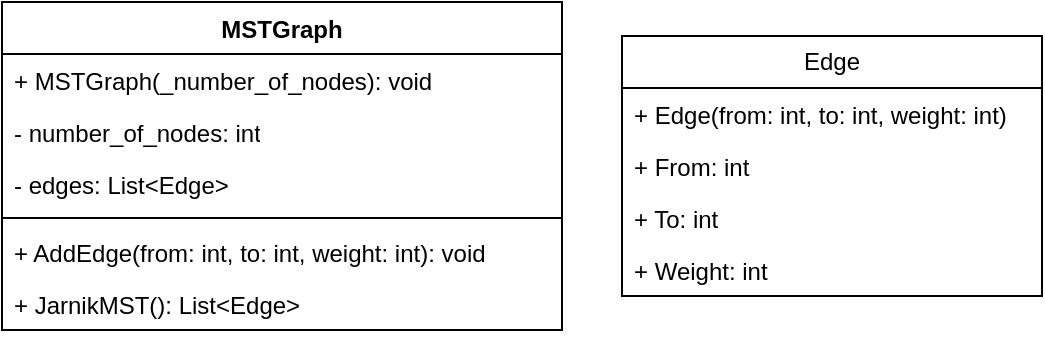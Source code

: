 <mxfile version="20.6.2" type="device"><diagram name="Page-1" id="ib02wngp9kNQcgMBQikW"><mxGraphModel dx="1406" dy="826" grid="1" gridSize="10" guides="1" tooltips="1" connect="1" arrows="1" fold="1" page="1" pageScale="1" pageWidth="850" pageHeight="1100" math="0" shadow="0"><root><mxCell id="0"/><mxCell id="1" parent="0"/><mxCell id="75Xo-kLgbw_00VTgwqtb-4" value="Edge" style="swimlane;fontStyle=0;childLayout=stackLayout;horizontal=1;startSize=26;fillColor=none;horizontalStack=0;resizeParent=1;resizeParentMax=0;resizeLast=0;collapsible=1;marginBottom=0;whiteSpace=wrap;html=1;" parent="1" vertex="1"><mxGeometry x="540" y="67" width="210" height="130" as="geometry"/></mxCell><mxCell id="75Xo-kLgbw_00VTgwqtb-17" value="+ Edge(from: int, to: int, weight: int)" style="text;strokeColor=none;fillColor=none;align=left;verticalAlign=top;spacingLeft=4;spacingRight=4;overflow=hidden;rotatable=0;points=[[0,0.5],[1,0.5]];portConstraint=eastwest;whiteSpace=wrap;html=1;" parent="75Xo-kLgbw_00VTgwqtb-4" vertex="1"><mxGeometry y="26" width="210" height="26" as="geometry"/></mxCell><mxCell id="75Xo-kLgbw_00VTgwqtb-5" value="+ From: int" style="text;strokeColor=none;fillColor=none;align=left;verticalAlign=top;spacingLeft=4;spacingRight=4;overflow=hidden;rotatable=0;points=[[0,0.5],[1,0.5]];portConstraint=eastwest;whiteSpace=wrap;html=1;" parent="75Xo-kLgbw_00VTgwqtb-4" vertex="1"><mxGeometry y="52" width="210" height="26" as="geometry"/></mxCell><mxCell id="75Xo-kLgbw_00VTgwqtb-6" value="+ To: int" style="text;strokeColor=none;fillColor=none;align=left;verticalAlign=top;spacingLeft=4;spacingRight=4;overflow=hidden;rotatable=0;points=[[0,0.5],[1,0.5]];portConstraint=eastwest;whiteSpace=wrap;html=1;" parent="75Xo-kLgbw_00VTgwqtb-4" vertex="1"><mxGeometry y="78" width="210" height="26" as="geometry"/></mxCell><mxCell id="75Xo-kLgbw_00VTgwqtb-7" value="+ Weight: int" style="text;strokeColor=none;fillColor=none;align=left;verticalAlign=top;spacingLeft=4;spacingRight=4;overflow=hidden;rotatable=0;points=[[0,0.5],[1,0.5]];portConstraint=eastwest;whiteSpace=wrap;html=1;" parent="75Xo-kLgbw_00VTgwqtb-4" vertex="1"><mxGeometry y="104" width="210" height="26" as="geometry"/></mxCell><mxCell id="75Xo-kLgbw_00VTgwqtb-8" value="MSTGraph" style="swimlane;fontStyle=1;align=center;verticalAlign=top;childLayout=stackLayout;horizontal=1;startSize=26;horizontalStack=0;resizeParent=1;resizeParentMax=0;resizeLast=0;collapsible=1;marginBottom=0;whiteSpace=wrap;html=1;" parent="1" vertex="1"><mxGeometry x="230" y="50" width="280" height="164" as="geometry"/></mxCell><mxCell id="75Xo-kLgbw_00VTgwqtb-15" value="+ MSTGraph(_number_of_nodes): void" style="text;strokeColor=none;fillColor=none;align=left;verticalAlign=top;spacingLeft=4;spacingRight=4;overflow=hidden;rotatable=0;points=[[0,0.5],[1,0.5]];portConstraint=eastwest;whiteSpace=wrap;html=1;" parent="75Xo-kLgbw_00VTgwqtb-8" vertex="1"><mxGeometry y="26" width="280" height="26" as="geometry"/></mxCell><mxCell id="75Xo-kLgbw_00VTgwqtb-12" value="- number_of_nodes: int" style="text;strokeColor=none;fillColor=none;align=left;verticalAlign=top;spacingLeft=4;spacingRight=4;overflow=hidden;rotatable=0;points=[[0,0.5],[1,0.5]];portConstraint=eastwest;whiteSpace=wrap;html=1;" parent="75Xo-kLgbw_00VTgwqtb-8" vertex="1"><mxGeometry y="52" width="280" height="26" as="geometry"/></mxCell><mxCell id="75Xo-kLgbw_00VTgwqtb-13" value="- edges: List&amp;lt;Edge&amp;gt;" style="text;strokeColor=none;fillColor=none;align=left;verticalAlign=top;spacingLeft=4;spacingRight=4;overflow=hidden;rotatable=0;points=[[0,0.5],[1,0.5]];portConstraint=eastwest;whiteSpace=wrap;html=1;" parent="75Xo-kLgbw_00VTgwqtb-8" vertex="1"><mxGeometry y="78" width="280" height="26" as="geometry"/></mxCell><mxCell id="75Xo-kLgbw_00VTgwqtb-10" value="" style="line;strokeWidth=1;fillColor=none;align=left;verticalAlign=middle;spacingTop=-1;spacingLeft=3;spacingRight=3;rotatable=0;labelPosition=right;points=[];portConstraint=eastwest;strokeColor=inherit;" parent="75Xo-kLgbw_00VTgwqtb-8" vertex="1"><mxGeometry y="104" width="280" height="8" as="geometry"/></mxCell><mxCell id="75Xo-kLgbw_00VTgwqtb-18" value="+ AddEdge(from: int, to: int, weight: int): void" style="text;strokeColor=none;fillColor=none;align=left;verticalAlign=top;spacingLeft=4;spacingRight=4;overflow=hidden;rotatable=0;points=[[0,0.5],[1,0.5]];portConstraint=eastwest;whiteSpace=wrap;html=1;" parent="75Xo-kLgbw_00VTgwqtb-8" vertex="1"><mxGeometry y="112" width="280" height="26" as="geometry"/></mxCell><mxCell id="75Xo-kLgbw_00VTgwqtb-11" value="+ JarnikMST(): List&amp;lt;Edge&amp;gt;" style="text;strokeColor=none;fillColor=none;align=left;verticalAlign=top;spacingLeft=4;spacingRight=4;overflow=hidden;rotatable=0;points=[[0,0.5],[1,0.5]];portConstraint=eastwest;whiteSpace=wrap;html=1;" parent="75Xo-kLgbw_00VTgwqtb-8" vertex="1"><mxGeometry y="138" width="280" height="26" as="geometry"/></mxCell></root></mxGraphModel></diagram></mxfile>